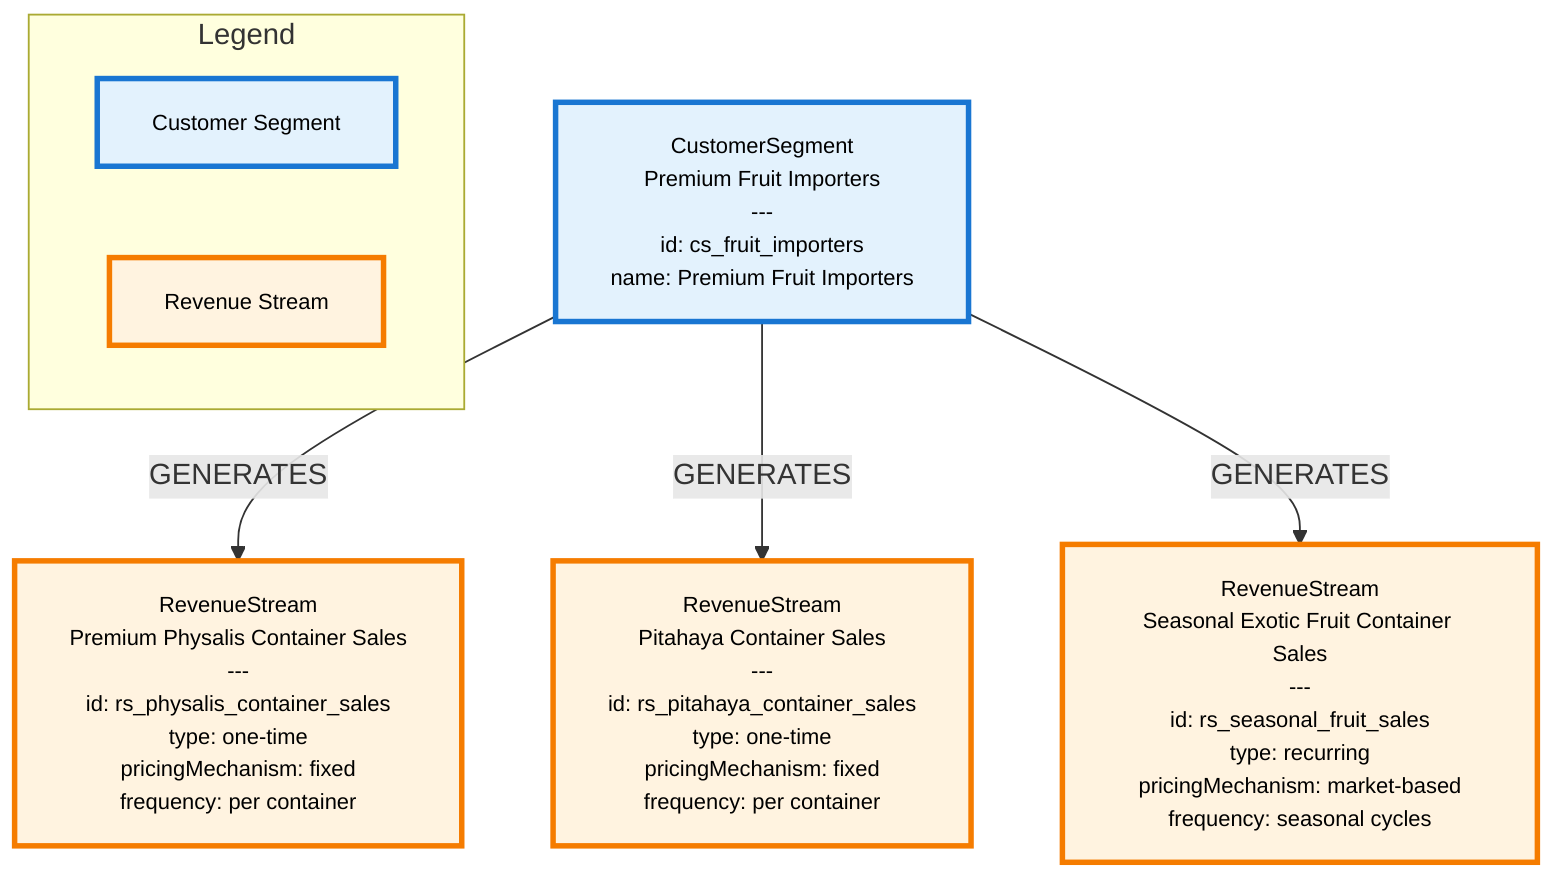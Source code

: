 graph TD
%% Current Revenue Model - Goldenberry Flow
%% Generated from Neo4j Knowledge Graph

%% Nodes
CustomerSegment["CustomerSegment<br/>Premium Fruit Importers<br/>---<br/>id: cs_fruit_importers<br/>name: Premium Fruit Importers"]

RS1["RevenueStream<br/>Premium Physalis Container Sales<br/>---<br/>id: rs_physalis_container_sales<br/>type: one-time<br/>pricingMechanism: fixed<br/>frequency: per container"]

RS2["RevenueStream<br/>Pitahaya Container Sales<br/>---<br/>id: rs_pitahaya_container_sales<br/>type: one-time<br/>pricingMechanism: fixed<br/>frequency: per container"]

RS3["RevenueStream<br/>Seasonal Exotic Fruit Container Sales<br/>---<br/>id: rs_seasonal_fruit_sales<br/>type: recurring<br/>pricingMechanism: market-based<br/>frequency: seasonal cycles"]

%% Relationships
CustomerSegment -->|GENERATES| RS1
CustomerSegment -->|GENERATES| RS2
CustomerSegment -->|GENERATES| RS3

%% Styling
classDef customerSegment fill:#e3f2fd,stroke:#1976d2,stroke-width:3px,color:#000,font-size:12px
classDef revenueStream fill:#fff3e0,stroke:#f57c00,stroke-width:3px,color:#000,font-size:12px

class CustomerSegment customerSegment
class RS1,RS2,RS3 revenueStream

%% Legend
subgraph Legend["Legend"]
    L1["Customer Segment"]:::customerSegment
    L2["Revenue Stream"]:::revenueStream
end
